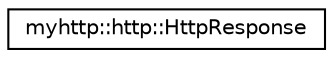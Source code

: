 digraph "Graphical Class Hierarchy"
{
 // LATEX_PDF_SIZE
  edge [fontname="Helvetica",fontsize="10",labelfontname="Helvetica",labelfontsize="10"];
  node [fontname="Helvetica",fontsize="10",shape=record];
  rankdir="LR";
  Node0 [label="myhttp::http::HttpResponse",height=0.2,width=0.4,color="black", fillcolor="white", style="filled",URL="$classmyhttp_1_1http_1_1HttpResponse.html",tooltip="HTTP响应结构体"];
}
